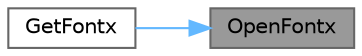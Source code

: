digraph "OpenFontx"
{
 // LATEX_PDF_SIZE
  bgcolor="transparent";
  edge [fontname=Helvetica,fontsize=10,labelfontname=Helvetica,labelfontsize=10];
  node [fontname=Helvetica,fontsize=10,shape=box,height=0.2,width=0.4];
  rankdir="RL";
  Node1 [id="Node000001",label="OpenFontx",height=0.2,width=0.4,color="gray40", fillcolor="grey60", style="filled", fontcolor="black",tooltip="Opens the font file and reads the font data into the FontxFile structure."];
  Node1 -> Node2 [id="edge1_Node000001_Node000002",dir="back",color="steelblue1",style="solid",tooltip=" "];
  Node2 [id="Node000002",label="GetFontx",height=0.2,width=0.4,color="grey40", fillcolor="white", style="filled",URL="$group__FONTX.html#ga70d9af862f8906a3bedb6cc10b46f3f6",tooltip="Gets the glyph data for the specified ASCII character."];
}
